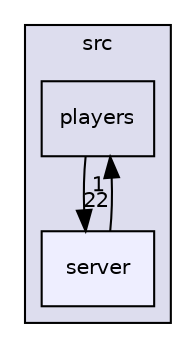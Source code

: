 digraph "C:/Users/tangu/Documents/Perso/GitHub_perso/Projects/Gomoku/src/server" {
  compound=true
  node [ fontsize="10", fontname="Helvetica"];
  edge [ labelfontsize="10", labelfontname="Helvetica"];
  subgraph clusterdir_68267d1309a1af8e8297ef4c3efbcdba {
    graph [ bgcolor="#ddddee", pencolor="black", label="src" fontname="Helvetica", fontsize="10", URL="dir_68267d1309a1af8e8297ef4c3efbcdba.html"]
  dir_3e72a3b57dc3879b770eea3465447b47 [shape=box label="players" URL="dir_3e72a3b57dc3879b770eea3465447b47.html"];
  dir_075bb3ff235063c77951cd176d15a741 [shape=box, label="server", style="filled", fillcolor="#eeeeff", pencolor="black", URL="dir_075bb3ff235063c77951cd176d15a741.html"];
  }
  dir_3e72a3b57dc3879b770eea3465447b47->dir_075bb3ff235063c77951cd176d15a741 [headlabel="22", labeldistance=1.5 headhref="dir_000001_000002.html"];
  dir_075bb3ff235063c77951cd176d15a741->dir_3e72a3b57dc3879b770eea3465447b47 [headlabel="1", labeldistance=1.5 headhref="dir_000002_000001.html"];
}
